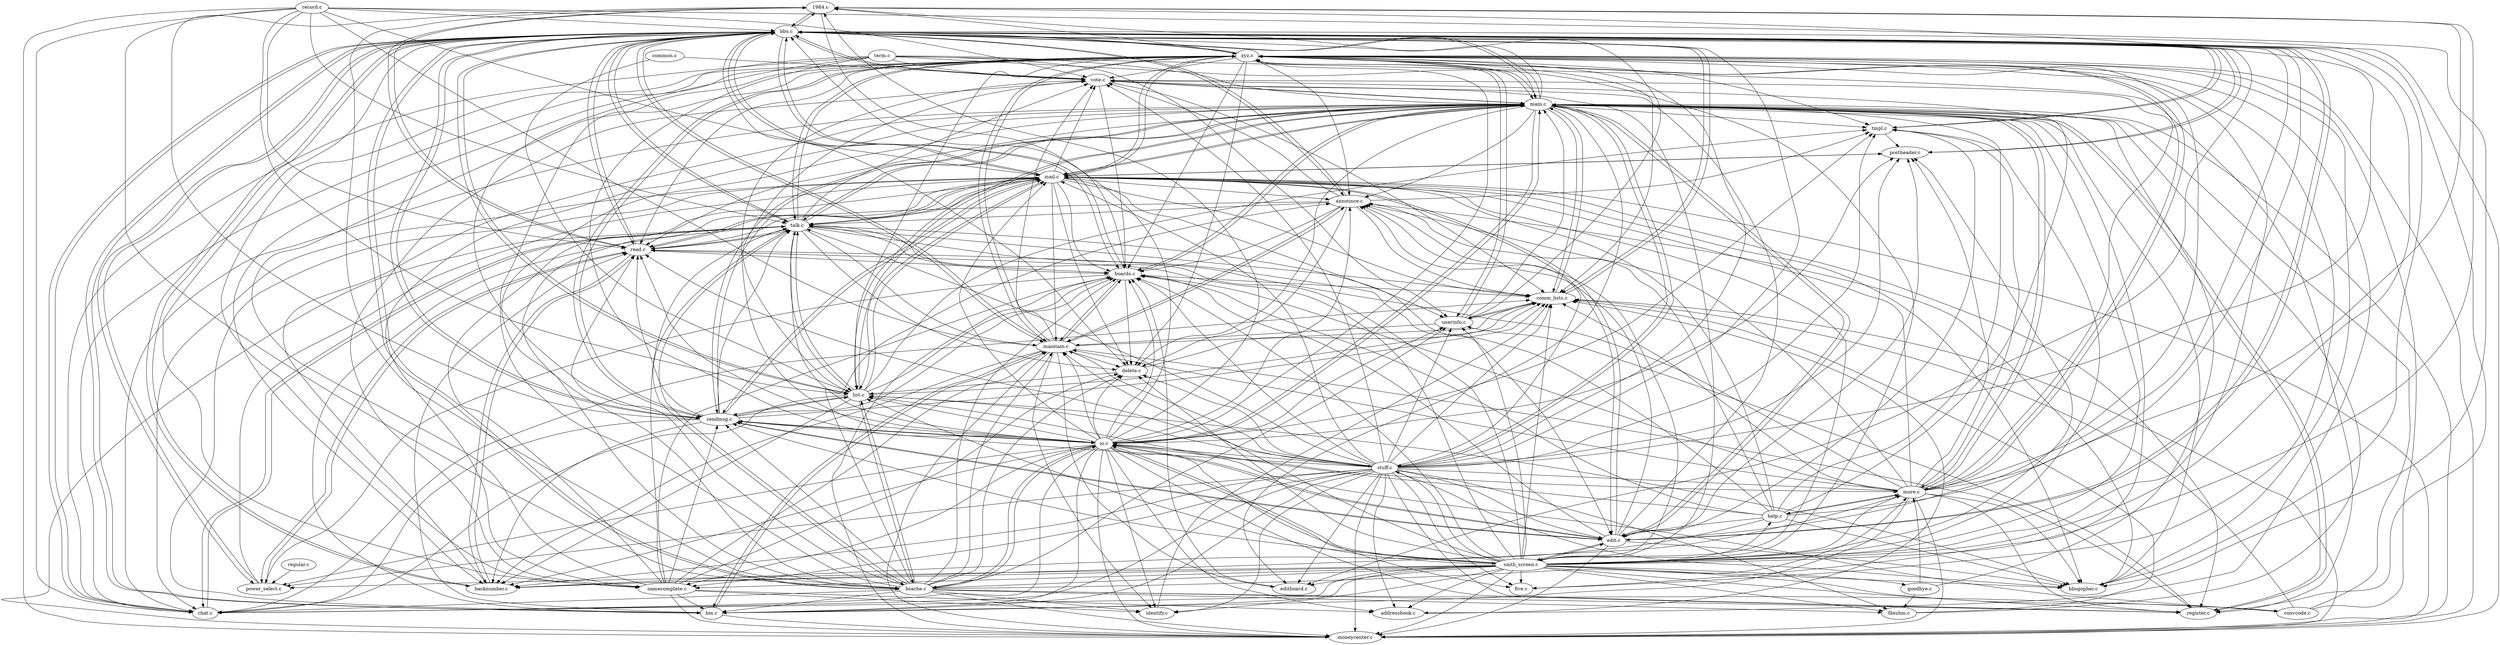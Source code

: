 digraph G {
	n_1984 [label="1984.c"];
	n_addr [label="addressbook.c"];
	n_anno [label="announce.c"];
	n_bckn [label="backnumber.c"];
	n_bbs  [label="bbs.c"];
	n_bbsg [label="bbsgopher.c"];
	n_bcch [label="bcache.c"];
	n_bm   [label="bm.c"];
	n_brds [label="boards.c"];
	n_chat [label="chat.c"];
	n_clst [label="comm_lists.c"];
	n_cmmn [label="common.c"];
	n_cvcd [label="convcode.c"];
	n_delt [label="delete.c"];
	n_edit [label="edit.c"];
	n_edbd [label="editboard.c"];
	n_fshm [label="fileshm.c"];
	n_five [label="five.c"];
	n_gdby [label="goodbye.c"];
	n_help [label="help.c"];
	n_idtf [label="identify.c"];
	n_io   [label="io.c"];
	n_list [label="list.c"];
	n_mail [label="mail.c"];
	n_main [label="main.c"];
	n_mntn [label="maintain.c"];
	n_mnct [label="moneycenter.c"];
	n_more [label="more.c"];
	n_nmcp [label="namecomplete.c"];
	n_psth [label="postheader.c"];
	n_psel [label="power_select.c"];
	n_read [label="read.c"];
	n_rcrd [label="record.c"];
	n_regi [label="register.c"];
	n_regu [label="regular.c"];
	n_smsg [label="sendmsg.c"];
	n_smth [label="smth_screen.c"];
	n_stff [label="stuff.c"];
	n_talk [label="talk.c"];
	n_term [label="term.c"];
	n_tmpl [label="tmpl.c"];
	n_user [label="userinfo.c"];
	n_vote [label="vote.c"];
	n_xyz  [label="xyz.c"];

	/* 1984.c */
	n_main -> n_1984;
	n_smth -> n_1984;
	n_bbs  -> n_1984;
	n_xyz  -> n_1984;
	n_more -> n_1984;
	n_read -> n_1984;
	n_smsg -> n_1984;
	n_stff -> n_1984;
	n_bcch -> n_1984;
	n_io   -> n_1984;

	/* addressbook.c */
	n_xyz  -> n_addr;
	n_io   -> n_addr;
	n_smth -> n_addr;
	n_stff -> n_addr;
	n_nmcp -> n_addr;

	/* announce.c */
	n_bbs  -> n_anno;
	n_bbsg -> n_anno;
	n_smth -> n_anno;
	n_main -> n_anno;
	n_stff -> n_anno;
	n_xyz  -> n_anno;
	n_io   -> n_anno;
	n_mail -> n_anno;
	n_more -> n_anno;
	n_bcch -> n_anno;
	n_help -> n_anno;
	n_mntn -> n_anno;
	n_edit -> n_anno;

	/* backnumber.c */
	n_smth -> n_bckn;
	n_main -> n_bckn;
	n_xyz  -> n_bckn;
	n_stff -> n_bckn;
	n_more -> n_bckn;
	n_read -> n_bckn;
	n_bbs  -> n_bckn;
	n_io   -> n_bckn;
	n_smsg -> n_bckn;
	n_help -> n_bckn;
	n_mntn -> n_bckn;
	n_list -> n_bckn;

	/* bbs.c */
	n_talk -> n_bbs;
	n_vote -> n_bbs;
	n_smsg -> n_bbs;
	n_mail -> n_bbs;
	n_list -> n_bbs;
	n_stff -> n_bbs;
	n_smth -> n_bbs;
	n_io   -> n_bbs;
	n_edit -> n_bbs;
	n_brds -> n_bbs;
	n_bcch -> n_bbs;
	n_psel -> n_bbs;
	n_tmpl -> n_bbs;
	n_main -> n_bbs;
	n_read -> n_bbs;
	n_bm   -> n_bbs;
	n_clst -> n_bbs;
	n_xyz  -> n_bbs;
	n_more -> n_bbs;
	n_nmcp -> n_bbs;
	n_1984 -> n_bbs;
	n_psth -> n_bbs;
	n_anno -> n_bbs;
	n_mntn -> n_bbs;
	n_bckn -> n_bbs;
	n_rcrd -> n_bbs;
	n_chat -> n_bbs;
	n_help -> n_bbs;

	/* bbsgopher.c */
	n_main -> n_bbsg;
	n_smth -> n_bbsg;
	n_edit -> n_bbsg;
	n_stff -> n_bbsg;
	n_bbs  -> n_bbsg;
	n_help -> n_bbsg;
	n_xyz  -> n_bbsg;
	n_more -> n_bbsg;
	n_list -> n_bbsg;
	n_rcrd -> n_bbsg;
	n_mail -> n_bbsg;

	/* bcache.c */
	n_smth -> n_bcch;
	n_talk -> n_bcch;
	n_rcrd -> n_bcch;
	n_list -> n_bcch;
	n_bbs  -> n_bcch;
	n_io   -> n_bcch;

	/* bm.c */
	n_smth -> n_bm;
	n_io   -> n_bm;
	n_stff -> n_bm;
	n_talk -> n_bm;
	n_nmcp -> n_bm;
	n_bcch -> n_bm;
	n_bbs  -> n_bm;
	n_more -> n_bm;
	n_mntn -> n_bm;
	n_mail -> n_bm;

	/* boards.c */
	n_edbd -> n_brds;
	n_bbs  -> n_brds;
	n_io   -> n_brds;
	n_smth -> n_brds;
	n_main -> n_brds;
	n_stff -> n_brds;
	n_bcch -> n_brds;
	n_xyz  -> n_brds;
	n_smsg -> n_brds;
	n_more -> n_brds;
	n_1984 -> n_brds;
	n_read -> n_brds;
	n_mail -> n_brds;
	n_edit -> n_brds;
	n_mntn -> n_brds;
	n_nmcp -> n_brds;
	n_help -> n_brds;
	n_talk -> n_brds;
	n_list -> n_brds;
	n_anno -> n_brds;
	n_vote -> n_brds;

	/* chat.c */
	n_smth -> n_chat;
	n_xyz  -> n_chat;
	n_term -> n_chat;
	n_io   -> n_chat;
	n_mail -> n_chat;
	n_bcch -> n_chat;
	n_smsg -> n_chat;
	n_stff -> n_chat;
	n_rcrd -> n_chat;
	n_talk -> n_chat;
	n_list -> n_chat;
	n_main -> n_chat;
	n_bbs  -> n_chat;

	/* comm_lists.c */
	n_stff -> n_clst;
	n_xyz  -> n_clst;
	n_brds -> n_clst;
	n_anno -> n_clst;
	n_mntn -> n_clst;
	n_mail -> n_clst;
	n_list -> n_clst;
	n_talk -> n_clst;
	n_smsg -> n_clst;
	n_user -> n_clst;
	n_vote -> n_clst;
	n_bbs  -> n_clst;
	n_addr -> n_clst;
	n_chat -> n_clst;
	n_delt -> n_clst;
	n_more -> n_clst;
	n_cvcd -> n_clst;
	n_smth -> n_clst;
	n_main -> n_clst;
	n_fshm -> n_clst;
	n_mnct -> n_clst;
	n_idtf -> n_clst;

	/* convcode.c */
	n_bcch -> n_cvcd;
	n_smth -> n_cvcd;

	/* delete.c */
	n_xyz  -> n_delt;
	n_smth -> n_delt;
	n_stff -> n_delt;
	n_mntn -> n_delt;
	n_io   -> n_delt;
	n_nmcp -> n_delt;
	n_bcch -> n_delt;
	n_talk -> n_delt;
	n_main -> n_delt;
	n_mail -> n_delt;
	n_anno -> n_delt;
	n_bbs  -> n_delt;
	n_brds -> n_delt;

	/* edit.c */
	n_smth -> n_edit;
	n_talk -> n_edit;
	n_mail -> n_edit;
	n_smsg -> n_edit;
	n_io   -> n_edit;
	n_main -> n_edit;
	n_help -> n_edit;
	n_bbs  -> n_edit;
	n_stff -> n_edit;

	/* editboard.c */
	n_smth -> n_edbd;
	n_bbs  -> n_edbd;
	n_stff -> n_edbd;
	n_mntn -> n_edbd;
	n_main -> n_edbd;

	/* fileshm.c */
	n_bcch -> n_fshm;
	n_smth -> n_fshm;
	n_stff -> n_fshm;
	n_gdby -> n_fshm;

	/* five.c */
	n_smth -> n_five;
	n_stff -> n_five;
	n_io   -> n_five;
	n_xyz  -> n_five;
	n_main -> n_five;

	/* goodbye.c */
	n_smth -> n_gdby;

	/* help.c */
	n_more -> n_help;
	n_smth -> n_help;

	/* identify.c */
	n_smth -> n_idtf;
	n_io   -> n_idtf;
	n_mntn -> n_idtf;
	n_nmcp -> n_idtf;
	n_stff -> n_idtf;
	n_bcch -> n_idtf;

	/* io.c */
	n_edit -> n_io;
	n_cvcd -> n_io;
	n_bcch -> n_io;
	n_main -> n_io;
	n_smsg -> n_io;
	n_smth -> n_io;
	n_term -> n_io;

	/* list.c */
	n_cmmn -> n_list;
	n_smth -> n_list;
	n_io   -> n_list;
	n_main -> n_list;
	n_stff -> n_list;
	n_delt -> n_list;
	n_help -> n_list;
	n_smsg -> n_list;
	n_xyz  -> n_list;
	n_mail -> n_list;
	n_bcch -> n_list;
	n_bbs  -> n_list;
	n_talk -> n_list;
	n_rcrd -> n_list;

	/* mail.c */
	n_smth -> n_mail;
	n_psth -> n_mail;
	n_io   -> n_mail;
	n_xyz  -> n_mail;
	n_stff -> n_mail;
	n_read -> n_mail;
	n_more -> n_mail;
	n_rcrd -> n_mail;
	n_main -> n_mail;
	n_list -> n_mail;
	n_nmcp -> n_mail;
	n_bcch -> n_mail;
	n_edit -> n_mail;
	n_bbs  -> n_mail;
	n_smsg -> n_mail;
	n_help -> n_mail;
	n_talk -> n_mail;
	n_psel -> n_mail;

	/* main.c */
	n_bcch -> n_main;
	n_smth -> n_main;
	n_bbs  -> n_main;
	n_io   -> n_main;
	n_smsg -> n_main;
	n_more -> n_main;
	n_stff -> n_main;
	n_term -> n_main;
	n_cvcd -> n_main;
	n_mail -> n_main;
	n_xyz  -> n_main;
	n_talk -> n_main;
	n_user -> n_main;
	n_brds -> n_main;
	n_fshm -> n_main;
	n_regi -> n_main;
	n_help -> n_main;
	n_gdby -> n_main;
	n_list -> n_main;
	n_clst -> n_main;
	n_edit -> n_main;
	n_vote -> n_main;

	/* maintain.c */
	n_smth -> n_mntn;
	n_io   -> n_mntn;
	n_stff -> n_mntn;
	n_xyz  -> n_mntn;
	n_nmcp -> n_mntn;
	n_bcch -> n_mntn;
	n_user -> n_mntn;
	n_more -> n_mntn;
	n_rcrd -> n_mntn;
	n_bm   -> n_mntn;
	n_bbs  -> n_mntn;
	n_anno -> n_mntn;
	n_talk -> n_mntn;
	n_brds -> n_mntn;
	n_mail -> n_mntn;

	/* moneycenter.c */
	n_stff -> n_mnct;
	n_smth -> n_mnct;
	n_mntn -> n_mnct;
	n_nmcp -> n_mnct;
	n_main -> n_mnct;
	n_bcch -> n_mnct;
	n_talk -> n_mnct;
	n_bbs  -> n_mnct;
	n_mail -> n_mnct;
	n_bm   -> n_mnct;
	n_io   -> n_mnct;
	n_rcrd -> n_mnct;
	n_more -> n_mnct;
	n_xyz  -> n_mnct;
	n_brds -> n_mnct;
	n_edit -> n_mnct;

	/* more.c */
	n_smth -> n_more;
	n_io   -> n_more;
	n_stff -> n_more;
	n_main -> n_more;
	n_help -> n_more;
	n_bcch -> n_more;
	n_xyz  -> n_more;
	n_gdby -> n_more;

	/* namecomplete.c */
	n_smth -> n_nmcp;
	n_io   -> n_nmcp;
	n_term -> n_nmcp;
	n_stff -> n_nmcp;
	n_main -> n_nmcp;

	/* postheader.c */
	n_tmpl -> n_psth;
	n_smth -> n_psth;
	n_io   -> n_psth;
	n_more -> n_psth;
	n_stff -> n_psth;
	n_bbs  -> n_psth;
	n_mail -> n_psth;
	n_edit -> n_psth;

	/* power_select.c */
	n_regu -> n_psel;
	n_smth -> n_psel;
	n_bbs  -> n_psel;
	n_stff -> n_psel;
	n_io   -> n_psel;
	n_read -> n_psel;
	n_brds -> n_psel;

	/* read.c */
	n_smth -> n_read;
	n_stff -> n_read;
	n_bckn -> n_read;
	n_io   -> n_read;
	n_talk -> n_read;
	n_main -> n_read;
	n_bbs  -> n_read;
	n_smsg -> n_read;
	n_mail -> n_read;
	n_bcch -> n_read;
	n_anno -> n_read;
	n_1984 -> n_read;
	n_more -> n_read;
	n_rcrd -> n_read;
	n_xyz  -> n_read;
	n_psel -> n_read;
	n_bm   -> n_read;

	/* register.c */
	n_smth -> n_regi;
	n_io   -> n_regi;
	n_stff -> n_regi;
	n_more -> n_regi;
	n_main -> n_regi;
	n_term -> n_regi;
	n_bbs  -> n_regi;
	n_bcch -> n_regi;
	n_mail -> n_regi;
	n_mntn -> n_regi;

	/* sendmsg.c */
	n_edit -> n_smsg;
	n_smth -> n_smsg;
	n_io   -> n_smsg;
	n_stff -> n_smsg;
	n_xyz  -> n_smsg;
	n_bcch -> n_smsg;
	n_list -> n_smsg;
	n_term -> n_smsg;
	n_nmcp -> n_smsg;
	n_mail -> n_smsg;
	n_bbs  -> n_smsg;
	n_main -> n_smsg;

	/* smth_screen.c */
	n_edit -> n_smth;
	n_term -> n_smth;
	n_io   -> n_smth;

	/* stuff.c */
	n_smth -> n_stff;
	n_main -> n_stff;
	n_io   -> n_stff;

	/* talk.c */
	n_list -> n_talk;
	n_io   -> n_talk;
	n_smth -> n_talk;
	n_xyz  -> n_talk;
	n_bcch -> n_talk;
	n_stff -> n_talk;
	n_main -> n_talk;
	n_smsg -> n_talk;
	n_mail -> n_talk;
	n_read -> n_talk;
	n_rcrd -> n_talk;
	n_nmcp -> n_talk;
	n_bbs  -> n_talk;
	n_help -> n_talk;
	n_chat -> n_talk;
	n_anno -> n_talk;

	/* tmpl.c */
	n_smth -> n_tmpl;
	n_io   -> n_tmpl;
	n_bbs  -> n_tmpl;
	n_stff -> n_tmpl;
	n_anno -> n_tmpl;
	n_more -> n_tmpl;
	n_main -> n_tmpl;
	n_edit -> n_tmpl;
	n_list -> n_tmpl;
	n_xyz  -> n_tmpl;

	/* userinfo.c */
	n_bcch -> n_user;
	n_smth -> n_user;
	n_term -> n_user;
	n_stff -> n_user;
	n_io   -> n_user;
	n_mail -> n_user;
	n_xyz  -> n_user;
	n_bbs  -> n_user;
	n_regi -> n_user;
	n_clst -> n_user;

	/* vote.c */
	n_cmmn -> n_vote;
	n_bbs  -> n_vote;
	n_smth -> n_vote;
	n_term -> n_vote;
	n_stff -> n_vote;
	n_rcrd -> n_vote;
	n_io   -> n_vote;
	n_edit -> n_vote;
	n_more -> n_vote;
	n_talk -> n_vote;
	n_anno -> n_vote;
	n_mntn -> n_vote;
	n_mail -> n_vote;
	n_xyz  -> n_vote;
	n_nmcp -> n_vote;
	n_help -> n_vote;
	n_list -> n_vote;
	n_main -> n_vote;

	/* xyz.c */
	n_smth -> n_xyz;
	n_mntn -> n_xyz;
	n_bcch -> n_xyz;
	n_stff -> n_xyz;
	n_io   -> n_xyz;
	n_edit -> n_xyz;
	n_smsg -> n_xyz;
	n_talk -> n_xyz;
	n_nmcp -> n_xyz;
	n_mail -> n_xyz;
	n_more -> n_xyz;
	n_bbs  -> n_xyz;
	n_cvcd -> n_xyz;
	n_user -> n_xyz;
	n_main -> n_xyz;
}

